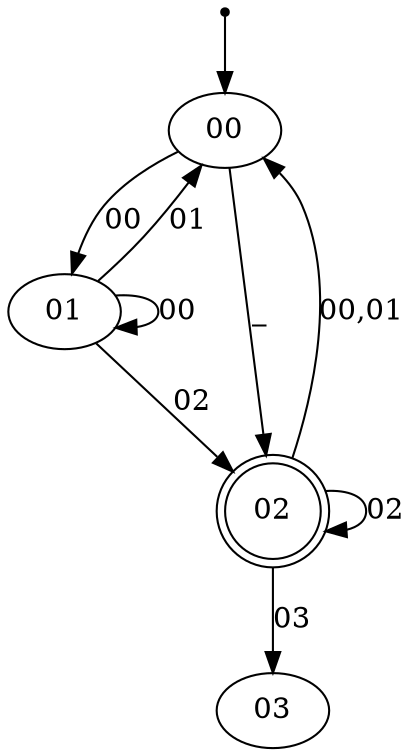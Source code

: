 digraph{
inic[shape=point];
inic->00;
00->01 [label="00"];
01->01 [label="00"];
01->00 [label="01"];
01->02 [label="02"];
02->03 [label="03"];
02->00 [label="00,01"];
02->02 [label="02"];
00->02 [label="_"];
02[shape=doublecircle];
}